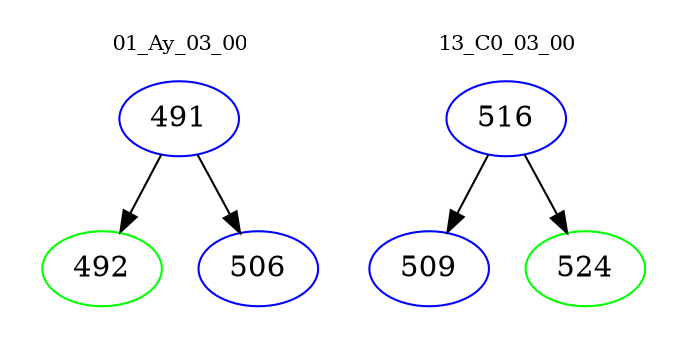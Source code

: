 digraph{
subgraph cluster_0 {
color = white
label = "01_Ay_03_00";
fontsize=10;
T0_491 [label="491", color="blue"]
T0_491 -> T0_492 [color="black"]
T0_492 [label="492", color="green"]
T0_491 -> T0_506 [color="black"]
T0_506 [label="506", color="blue"]
}
subgraph cluster_1 {
color = white
label = "13_C0_03_00";
fontsize=10;
T1_516 [label="516", color="blue"]
T1_516 -> T1_509 [color="black"]
T1_509 [label="509", color="blue"]
T1_516 -> T1_524 [color="black"]
T1_524 [label="524", color="green"]
}
}
